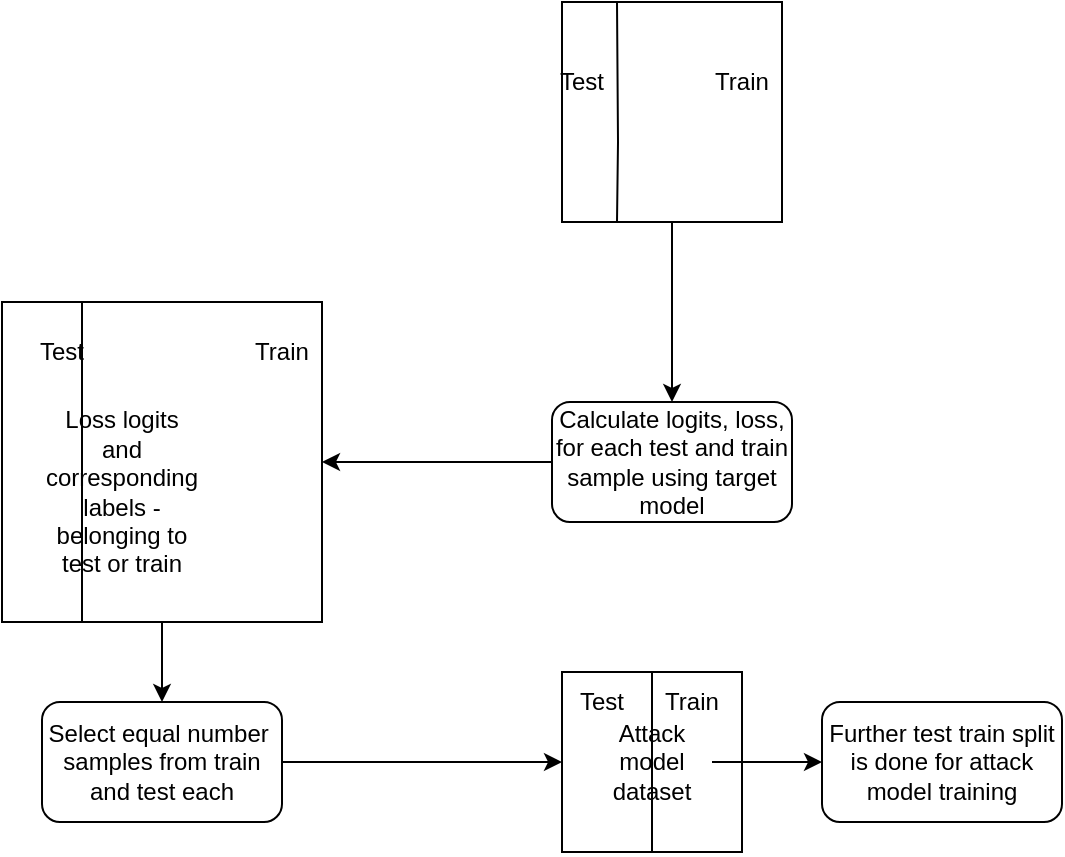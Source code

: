 <mxfile version="21.1.4" type="device">
  <diagram name="Page-1" id="LXB2ieRQ93B-QSHsnFzo">
    <mxGraphModel dx="1050" dy="515" grid="1" gridSize="10" guides="1" tooltips="1" connect="1" arrows="1" fold="1" page="1" pageScale="1" pageWidth="850" pageHeight="1100" math="0" shadow="0">
      <root>
        <mxCell id="0" />
        <mxCell id="1" parent="0" />
        <mxCell id="vdL6EGho0_gbeWmIKJu9-8" style="edgeStyle=orthogonalEdgeStyle;rounded=0;orthogonalLoop=1;jettySize=auto;html=1;entryX=0.5;entryY=0;entryDx=0;entryDy=0;" parent="1" source="vdL6EGho0_gbeWmIKJu9-1" target="vdL6EGho0_gbeWmIKJu9-7" edge="1">
          <mxGeometry relative="1" as="geometry" />
        </mxCell>
        <mxCell id="vdL6EGho0_gbeWmIKJu9-1" value="" style="whiteSpace=wrap;html=1;aspect=fixed;" parent="1" vertex="1">
          <mxGeometry x="390" y="140" width="110" height="110" as="geometry" />
        </mxCell>
        <mxCell id="vdL6EGho0_gbeWmIKJu9-2" value="" style="endArrow=none;html=1;rounded=0;exitX=0.25;exitY=1;exitDx=0;exitDy=0;entryX=0.25;entryY=0;entryDx=0;entryDy=0;" parent="1" source="vdL6EGho0_gbeWmIKJu9-1" target="vdL6EGho0_gbeWmIKJu9-1" edge="1">
          <mxGeometry width="50" height="50" relative="1" as="geometry">
            <mxPoint x="400" y="320" as="sourcePoint" />
            <mxPoint x="450" y="270" as="targetPoint" />
            <Array as="points">
              <mxPoint x="418" y="210" />
            </Array>
          </mxGeometry>
        </mxCell>
        <mxCell id="vdL6EGho0_gbeWmIKJu9-3" value="Test" style="text;html=1;strokeColor=none;fillColor=none;align=center;verticalAlign=middle;whiteSpace=wrap;rounded=0;" parent="1" vertex="1">
          <mxGeometry x="370" y="165" width="60" height="30" as="geometry" />
        </mxCell>
        <mxCell id="vdL6EGho0_gbeWmIKJu9-5" value="Train" style="text;html=1;strokeColor=none;fillColor=none;align=center;verticalAlign=middle;whiteSpace=wrap;rounded=0;" parent="1" vertex="1">
          <mxGeometry x="450" y="165" width="60" height="30" as="geometry" />
        </mxCell>
        <mxCell id="vdL6EGho0_gbeWmIKJu9-6" style="edgeStyle=orthogonalEdgeStyle;rounded=0;orthogonalLoop=1;jettySize=auto;html=1;exitX=0.5;exitY=1;exitDx=0;exitDy=0;" parent="1" source="vdL6EGho0_gbeWmIKJu9-1" target="vdL6EGho0_gbeWmIKJu9-1" edge="1">
          <mxGeometry relative="1" as="geometry" />
        </mxCell>
        <mxCell id="vdL6EGho0_gbeWmIKJu9-10" value="" style="edgeStyle=orthogonalEdgeStyle;rounded=0;orthogonalLoop=1;jettySize=auto;html=1;entryX=1;entryY=0.5;entryDx=0;entryDy=0;" parent="1" source="vdL6EGho0_gbeWmIKJu9-7" target="vdL6EGho0_gbeWmIKJu9-11" edge="1">
          <mxGeometry relative="1" as="geometry">
            <mxPoint x="460" y="340" as="targetPoint" />
            <Array as="points">
              <mxPoint x="460" y="370" />
            </Array>
          </mxGeometry>
        </mxCell>
        <mxCell id="vdL6EGho0_gbeWmIKJu9-7" value="Calculate logits, loss, for each test and train sample using target model" style="rounded=1;whiteSpace=wrap;html=1;" parent="1" vertex="1">
          <mxGeometry x="385" y="340" width="120" height="60" as="geometry" />
        </mxCell>
        <mxCell id="vdL6EGho0_gbeWmIKJu9-24" style="edgeStyle=orthogonalEdgeStyle;rounded=0;orthogonalLoop=1;jettySize=auto;html=1;entryX=0.5;entryY=0;entryDx=0;entryDy=0;" parent="1" source="vdL6EGho0_gbeWmIKJu9-11" target="vdL6EGho0_gbeWmIKJu9-23" edge="1">
          <mxGeometry relative="1" as="geometry" />
        </mxCell>
        <mxCell id="vdL6EGho0_gbeWmIKJu9-11" value="" style="whiteSpace=wrap;html=1;aspect=fixed;" parent="1" vertex="1">
          <mxGeometry x="110" y="290" width="160" height="160" as="geometry" />
        </mxCell>
        <mxCell id="vdL6EGho0_gbeWmIKJu9-14" value="" style="endArrow=none;html=1;rounded=0;exitX=0.25;exitY=0;exitDx=0;exitDy=0;entryX=0.25;entryY=1;entryDx=0;entryDy=0;" parent="1" source="vdL6EGho0_gbeWmIKJu9-11" target="vdL6EGho0_gbeWmIKJu9-11" edge="1">
          <mxGeometry width="50" height="50" relative="1" as="geometry">
            <mxPoint x="155" y="340" as="sourcePoint" />
            <mxPoint x="450" y="240" as="targetPoint" />
          </mxGeometry>
        </mxCell>
        <mxCell id="vdL6EGho0_gbeWmIKJu9-17" value="Test" style="text;html=1;strokeColor=none;fillColor=none;align=center;verticalAlign=middle;whiteSpace=wrap;rounded=0;" parent="1" vertex="1">
          <mxGeometry x="110" y="300" width="60" height="30" as="geometry" />
        </mxCell>
        <mxCell id="vdL6EGho0_gbeWmIKJu9-18" value="Train" style="text;html=1;strokeColor=none;fillColor=none;align=center;verticalAlign=middle;whiteSpace=wrap;rounded=0;" parent="1" vertex="1">
          <mxGeometry x="220" y="300" width="60" height="30" as="geometry" />
        </mxCell>
        <mxCell id="vdL6EGho0_gbeWmIKJu9-22" value="Loss logits and corresponding labels - belonging to test or train" style="text;html=1;strokeColor=none;fillColor=none;align=center;verticalAlign=middle;whiteSpace=wrap;rounded=0;" parent="1" vertex="1">
          <mxGeometry x="140" y="340" width="60" height="90" as="geometry" />
        </mxCell>
        <mxCell id="vdL6EGho0_gbeWmIKJu9-29" style="edgeStyle=orthogonalEdgeStyle;rounded=0;orthogonalLoop=1;jettySize=auto;html=1;entryX=0;entryY=0.5;entryDx=0;entryDy=0;" parent="1" source="vdL6EGho0_gbeWmIKJu9-23" target="vdL6EGho0_gbeWmIKJu9-25" edge="1">
          <mxGeometry relative="1" as="geometry" />
        </mxCell>
        <mxCell id="vdL6EGho0_gbeWmIKJu9-23" value="Select equal number&amp;nbsp; samples from train and test each" style="rounded=1;whiteSpace=wrap;html=1;" parent="1" vertex="1">
          <mxGeometry x="130" y="490" width="120" height="60" as="geometry" />
        </mxCell>
        <mxCell id="vdL6EGho0_gbeWmIKJu9-25" value="" style="whiteSpace=wrap;html=1;aspect=fixed;" parent="1" vertex="1">
          <mxGeometry x="390" y="475" width="90" height="90" as="geometry" />
        </mxCell>
        <mxCell id="vdL6EGho0_gbeWmIKJu9-28" value="" style="endArrow=none;html=1;rounded=0;entryX=0.5;entryY=0;entryDx=0;entryDy=0;" parent="1" source="vdL6EGho0_gbeWmIKJu9-32" target="vdL6EGho0_gbeWmIKJu9-25" edge="1">
          <mxGeometry width="50" height="50" relative="1" as="geometry">
            <mxPoint x="435" y="610" as="sourcePoint" />
            <mxPoint x="450" y="480" as="targetPoint" />
          </mxGeometry>
        </mxCell>
        <mxCell id="vdL6EGho0_gbeWmIKJu9-30" value="Test" style="text;html=1;strokeColor=none;fillColor=none;align=center;verticalAlign=middle;whiteSpace=wrap;rounded=0;" parent="1" vertex="1">
          <mxGeometry x="380" y="475" width="60" height="30" as="geometry" />
        </mxCell>
        <mxCell id="vdL6EGho0_gbeWmIKJu9-31" value="Train" style="text;html=1;strokeColor=none;fillColor=none;align=center;verticalAlign=middle;whiteSpace=wrap;rounded=0;" parent="1" vertex="1">
          <mxGeometry x="425" y="475" width="60" height="30" as="geometry" />
        </mxCell>
        <mxCell id="vdL6EGho0_gbeWmIKJu9-33" value="" style="endArrow=none;html=1;rounded=0;entryX=0.5;entryY=0;entryDx=0;entryDy=0;exitX=0.5;exitY=1;exitDx=0;exitDy=0;" parent="1" target="vdL6EGho0_gbeWmIKJu9-32" edge="1" source="vdL6EGho0_gbeWmIKJu9-25">
          <mxGeometry width="50" height="50" relative="1" as="geometry">
            <mxPoint x="440" y="550" as="sourcePoint" />
            <mxPoint x="435" y="520" as="targetPoint" />
          </mxGeometry>
        </mxCell>
        <mxCell id="vdL6EGho0_gbeWmIKJu9-36" style="edgeStyle=orthogonalEdgeStyle;rounded=0;orthogonalLoop=1;jettySize=auto;html=1;entryX=0;entryY=0.5;entryDx=0;entryDy=0;" parent="1" source="vdL6EGho0_gbeWmIKJu9-32" target="vdL6EGho0_gbeWmIKJu9-35" edge="1">
          <mxGeometry relative="1" as="geometry" />
        </mxCell>
        <mxCell id="vdL6EGho0_gbeWmIKJu9-32" value="Attack model dataset" style="text;html=1;strokeColor=none;fillColor=none;align=center;verticalAlign=middle;whiteSpace=wrap;rounded=0;" parent="1" vertex="1">
          <mxGeometry x="405" y="505" width="60" height="30" as="geometry" />
        </mxCell>
        <mxCell id="vdL6EGho0_gbeWmIKJu9-35" value="Further test train split is done for attack model training" style="rounded=1;whiteSpace=wrap;html=1;" parent="1" vertex="1">
          <mxGeometry x="520" y="490" width="120" height="60" as="geometry" />
        </mxCell>
      </root>
    </mxGraphModel>
  </diagram>
</mxfile>
